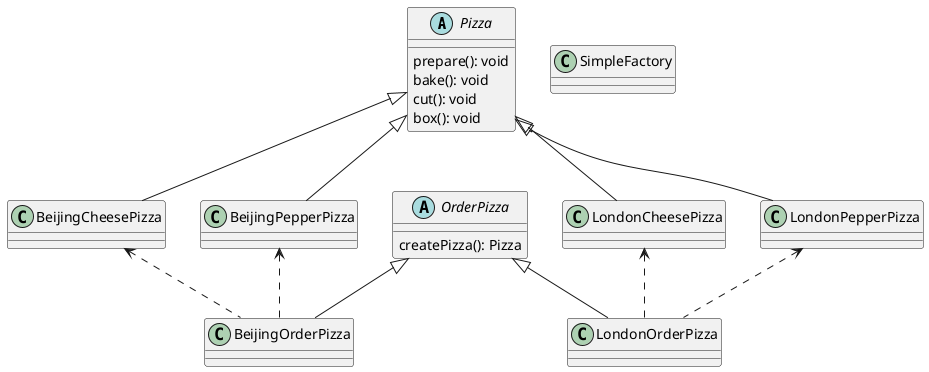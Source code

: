 @startuml

Pizza <|-- BeijingCheesePizza
Pizza <|-- LondonCheesePizza
Pizza <|-- BeijingPepperPizza
Pizza <|-- LondonPepperPizza

OrderPizza <|-- BeijingOrderPizza
OrderPizza <|-- LondonOrderPizza

BeijingCheesePizza <.. BeijingOrderPizza
BeijingPepperPizza <.. BeijingOrderPizza

LondonCheesePizza <.. LondonOrderPizza
LondonPepperPizza <.. LondonOrderPizza

abstract class Pizza {
    {method} prepare(): void
    {method} bake(): void
    {method} cut(): void
    {method} box(): void
}

abstract class OrderPizza {
    {method} createPizza(): Pizza
}

class SimpleFactory {}

@enduml